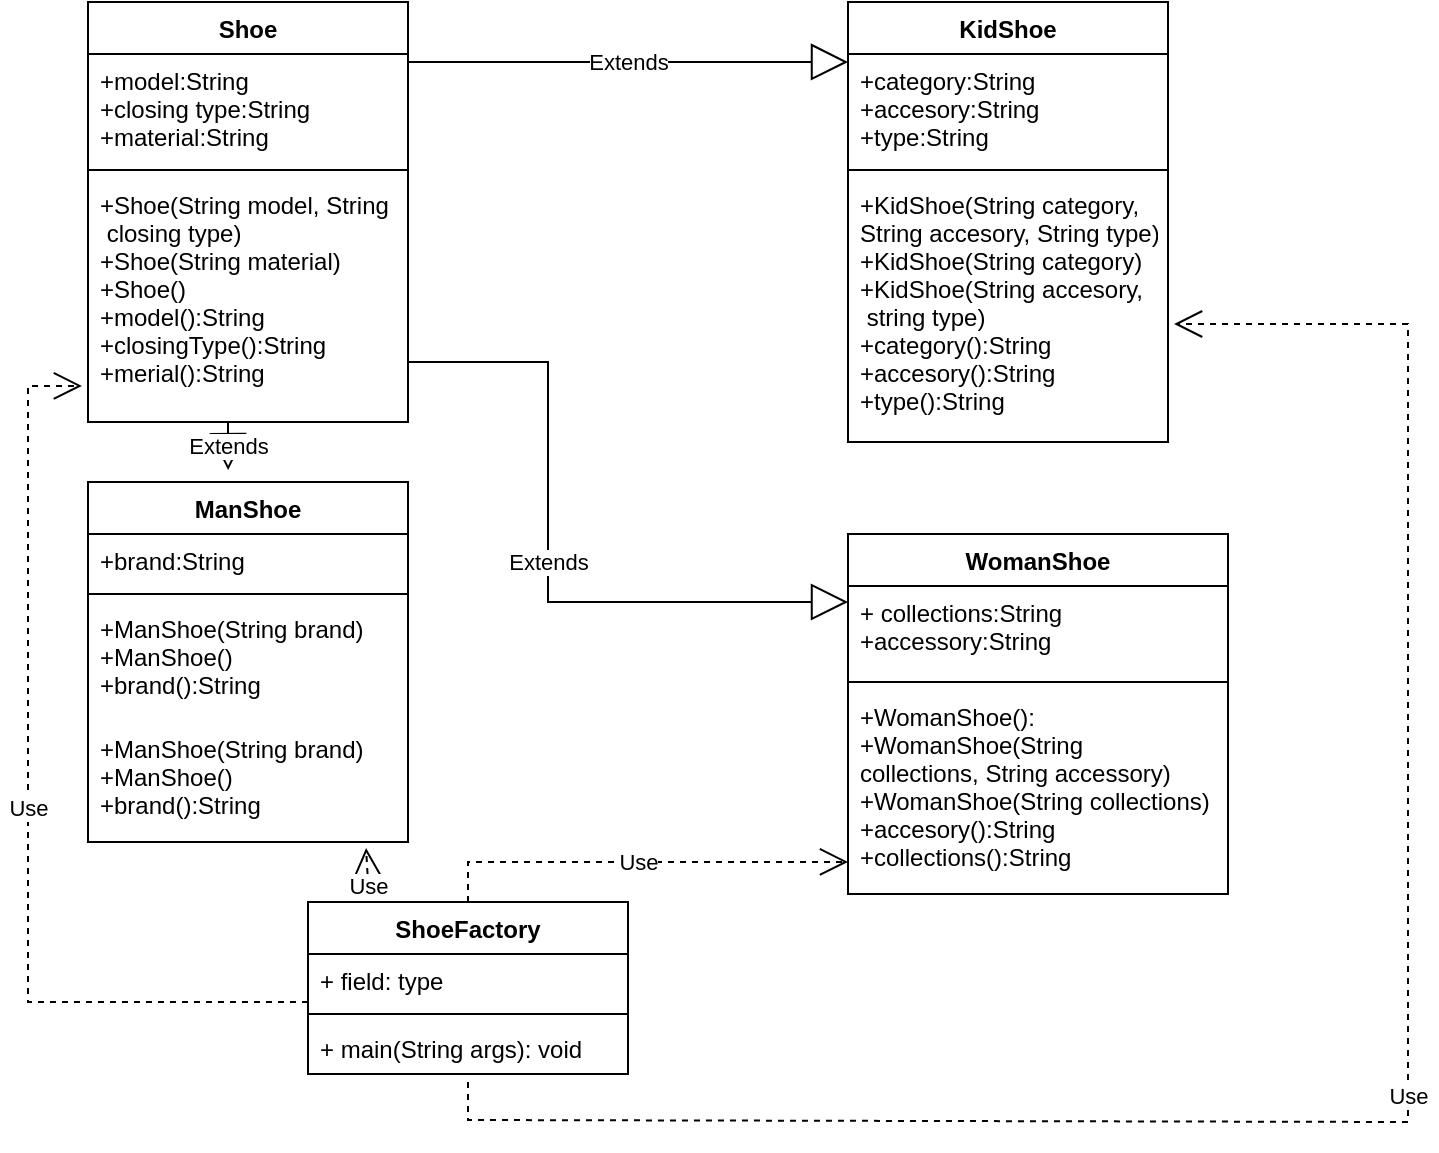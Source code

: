 <mxfile version="20.8.3" type="github"><diagram id="egJXykbIuKL15kQpMjIe" name="Pagina-1"><mxGraphModel dx="880" dy="-717" grid="1" gridSize="10" guides="1" tooltips="1" connect="1" arrows="1" fold="1" page="1" pageScale="1" pageWidth="827" pageHeight="1169" math="0" shadow="0"><root><mxCell id="0"/><mxCell id="1" parent="0"/><mxCell id="ZaRYi4Z9letfcux3Xog_-41" value="Shoe&#10;" style="swimlane;fontStyle=1;align=center;verticalAlign=top;childLayout=stackLayout;horizontal=1;startSize=26;horizontalStack=0;resizeParent=1;resizeParentMax=0;resizeLast=0;collapsible=1;marginBottom=0;" parent="1" vertex="1"><mxGeometry x="50" y="1200" width="160" height="210" as="geometry"/></mxCell><mxCell id="ZaRYi4Z9letfcux3Xog_-42" value="+model:String&#10;+closing type:String&#10;+material:String" style="text;strokeColor=none;fillColor=none;align=left;verticalAlign=top;spacingLeft=4;spacingRight=4;overflow=hidden;rotatable=0;points=[[0,0.5],[1,0.5]];portConstraint=eastwest;" parent="ZaRYi4Z9letfcux3Xog_-41" vertex="1"><mxGeometry y="26" width="160" height="54" as="geometry"/></mxCell><mxCell id="ZaRYi4Z9letfcux3Xog_-43" value="" style="line;strokeWidth=1;fillColor=none;align=left;verticalAlign=middle;spacingTop=-1;spacingLeft=3;spacingRight=3;rotatable=0;labelPosition=right;points=[];portConstraint=eastwest;strokeColor=inherit;" parent="ZaRYi4Z9letfcux3Xog_-41" vertex="1"><mxGeometry y="80" width="160" height="8" as="geometry"/></mxCell><mxCell id="ZaRYi4Z9letfcux3Xog_-44" value="+Shoe(String model, String&#10; closing type)&#10;+Shoe(String material)&#10;+Shoe()&#10;+model():String &#10;+closingType():String&#10;+merial():String&#10;" style="text;strokeColor=none;fillColor=none;align=left;verticalAlign=top;spacingLeft=4;spacingRight=4;overflow=hidden;rotatable=0;points=[[0,0.5],[1,0.5]];portConstraint=eastwest;" parent="ZaRYi4Z9letfcux3Xog_-41" vertex="1"><mxGeometry y="88" width="160" height="122" as="geometry"/></mxCell><mxCell id="ZaRYi4Z9letfcux3Xog_-45" value="KidShoe&#10;&#10;" style="swimlane;fontStyle=1;align=center;verticalAlign=top;childLayout=stackLayout;horizontal=1;startSize=26;horizontalStack=0;resizeParent=1;resizeParentMax=0;resizeLast=0;collapsible=1;marginBottom=0;" parent="1" vertex="1"><mxGeometry x="430" y="1200" width="160" height="220" as="geometry"/></mxCell><mxCell id="ZaRYi4Z9letfcux3Xog_-46" value="+category:String&#10;+accesory:String&#10;+type:String" style="text;strokeColor=none;fillColor=none;align=left;verticalAlign=top;spacingLeft=4;spacingRight=4;overflow=hidden;rotatable=0;points=[[0,0.5],[1,0.5]];portConstraint=eastwest;" parent="ZaRYi4Z9letfcux3Xog_-45" vertex="1"><mxGeometry y="26" width="160" height="54" as="geometry"/></mxCell><mxCell id="ZaRYi4Z9letfcux3Xog_-47" value="" style="line;strokeWidth=1;fillColor=none;align=left;verticalAlign=middle;spacingTop=-1;spacingLeft=3;spacingRight=3;rotatable=0;labelPosition=right;points=[];portConstraint=eastwest;strokeColor=inherit;" parent="ZaRYi4Z9letfcux3Xog_-45" vertex="1"><mxGeometry y="80" width="160" height="8" as="geometry"/></mxCell><mxCell id="ZaRYi4Z9letfcux3Xog_-48" value="+KidShoe(String category, &#10;String accesory, String type)&#10;+KidShoe(String category)&#10;+KidShoe(String accesory,&#10; string type)&#10;+category():String&#10;+accesory():String&#10;+type():String&#10;" style="text;strokeColor=none;fillColor=none;align=left;verticalAlign=top;spacingLeft=4;spacingRight=4;overflow=hidden;rotatable=0;points=[[0,0.5],[1,0.5]];portConstraint=eastwest;" parent="ZaRYi4Z9letfcux3Xog_-45" vertex="1"><mxGeometry y="88" width="160" height="132" as="geometry"/></mxCell><mxCell id="ZaRYi4Z9letfcux3Xog_-49" value="ManShoe" style="swimlane;fontStyle=1;align=center;verticalAlign=top;childLayout=stackLayout;horizontal=1;startSize=26;horizontalStack=0;resizeParent=1;resizeParentMax=0;resizeLast=0;collapsible=1;marginBottom=0;" parent="1" vertex="1"><mxGeometry x="50" y="1440" width="160" height="180" as="geometry"/></mxCell><mxCell id="ZaRYi4Z9letfcux3Xog_-50" value="+brand:String" style="text;strokeColor=none;fillColor=none;align=left;verticalAlign=top;spacingLeft=4;spacingRight=4;overflow=hidden;rotatable=0;points=[[0,0.5],[1,0.5]];portConstraint=eastwest;" parent="ZaRYi4Z9letfcux3Xog_-49" vertex="1"><mxGeometry y="26" width="160" height="26" as="geometry"/></mxCell><mxCell id="ZaRYi4Z9letfcux3Xog_-51" value="" style="line;strokeWidth=1;fillColor=none;align=left;verticalAlign=middle;spacingTop=-1;spacingLeft=3;spacingRight=3;rotatable=0;labelPosition=right;points=[];portConstraint=eastwest;strokeColor=inherit;" parent="ZaRYi4Z9letfcux3Xog_-49" vertex="1"><mxGeometry y="52" width="160" height="8" as="geometry"/></mxCell><mxCell id="sbkwlmB6r_l08LOhJ8SL-11" value="+ManShoe(String brand)&#10;+ManShoe()&#10;+brand():String" style="text;strokeColor=none;fillColor=none;align=left;verticalAlign=top;spacingLeft=4;spacingRight=4;overflow=hidden;rotatable=0;points=[[0,0.5],[1,0.5]];portConstraint=eastwest;" vertex="1" parent="ZaRYi4Z9letfcux3Xog_-49"><mxGeometry y="60" width="160" height="60" as="geometry"/></mxCell><mxCell id="ZaRYi4Z9letfcux3Xog_-52" value="+ManShoe(String brand)&#10;+ManShoe()&#10;+brand():String" style="text;strokeColor=none;fillColor=none;align=left;verticalAlign=top;spacingLeft=4;spacingRight=4;overflow=hidden;rotatable=0;points=[[0,0.5],[1,0.5]];portConstraint=eastwest;" parent="ZaRYi4Z9letfcux3Xog_-49" vertex="1"><mxGeometry y="120" width="160" height="60" as="geometry"/></mxCell><mxCell id="ZaRYi4Z9letfcux3Xog_-58" value="WomanShoe" style="swimlane;fontStyle=1;align=center;verticalAlign=top;childLayout=stackLayout;horizontal=1;startSize=26;horizontalStack=0;resizeParent=1;resizeParentMax=0;resizeLast=0;collapsible=1;marginBottom=0;" parent="1" vertex="1"><mxGeometry x="430" y="1466" width="190" height="180" as="geometry"/></mxCell><mxCell id="ZaRYi4Z9letfcux3Xog_-59" value="+ collections:String&#10;+accessory:String" style="text;strokeColor=none;fillColor=none;align=left;verticalAlign=top;spacingLeft=4;spacingRight=4;overflow=hidden;rotatable=0;points=[[0,0.5],[1,0.5]];portConstraint=eastwest;" parent="ZaRYi4Z9letfcux3Xog_-58" vertex="1"><mxGeometry y="26" width="190" height="44" as="geometry"/></mxCell><mxCell id="ZaRYi4Z9letfcux3Xog_-60" value="" style="line;strokeWidth=1;fillColor=none;align=left;verticalAlign=middle;spacingTop=-1;spacingLeft=3;spacingRight=3;rotatable=0;labelPosition=right;points=[];portConstraint=eastwest;strokeColor=inherit;" parent="ZaRYi4Z9letfcux3Xog_-58" vertex="1"><mxGeometry y="70" width="190" height="8" as="geometry"/></mxCell><mxCell id="ZaRYi4Z9letfcux3Xog_-61" value="+WomanShoe():&#10;+WomanShoe(String &#10;collections, String accessory)&#10;+WomanShoe(String collections)&#10;+accesory():String&#10;+collections():String&#10;&#10;" style="text;strokeColor=none;fillColor=none;align=left;verticalAlign=top;spacingLeft=4;spacingRight=4;overflow=hidden;rotatable=0;points=[[0,0.5],[1,0.5]];portConstraint=eastwest;" parent="ZaRYi4Z9letfcux3Xog_-58" vertex="1"><mxGeometry y="78" width="190" height="102" as="geometry"/></mxCell><mxCell id="ZaRYi4Z9letfcux3Xog_-62" value="Extends" style="endArrow=block;endSize=16;endFill=0;html=1;rounded=0;entryX=0;entryY=0.074;entryDx=0;entryDy=0;entryPerimeter=0;" parent="1" target="ZaRYi4Z9letfcux3Xog_-46" edge="1"><mxGeometry width="160" relative="1" as="geometry"><mxPoint x="210" y="1230" as="sourcePoint"/><mxPoint x="370" y="1230" as="targetPoint"/></mxGeometry></mxCell><mxCell id="ZaRYi4Z9letfcux3Xog_-63" value="Extends" style="endArrow=block;endSize=16;endFill=0;html=1;rounded=0;entryX=0.438;entryY=-0.033;entryDx=0;entryDy=0;entryPerimeter=0;" parent="1" target="ZaRYi4Z9letfcux3Xog_-49" edge="1"><mxGeometry width="160" relative="1" as="geometry"><mxPoint x="120" y="1410" as="sourcePoint"/><mxPoint x="490" y="1380" as="targetPoint"/><Array as="points"><mxPoint x="120" y="1410"/></Array></mxGeometry></mxCell><mxCell id="ZaRYi4Z9letfcux3Xog_-64" value="Extends" style="endArrow=block;endSize=16;endFill=0;html=1;rounded=0;" parent="1" edge="1"><mxGeometry width="160" relative="1" as="geometry"><mxPoint x="210" y="1380" as="sourcePoint"/><mxPoint x="430" y="1500" as="targetPoint"/><Array as="points"><mxPoint x="210" y="1380"/><mxPoint x="280" y="1380"/><mxPoint x="280" y="1500"/><mxPoint x="400" y="1500"/></Array></mxGeometry></mxCell><mxCell id="sbkwlmB6r_l08LOhJ8SL-1" value="ShoeFactory" style="swimlane;fontStyle=1;align=center;verticalAlign=top;childLayout=stackLayout;horizontal=1;startSize=26;horizontalStack=0;resizeParent=1;resizeParentMax=0;resizeLast=0;collapsible=1;marginBottom=0;" vertex="1" parent="1"><mxGeometry x="160" y="1650" width="160" height="86" as="geometry"/></mxCell><mxCell id="sbkwlmB6r_l08LOhJ8SL-2" value="+ field: type" style="text;strokeColor=none;fillColor=none;align=left;verticalAlign=top;spacingLeft=4;spacingRight=4;overflow=hidden;rotatable=0;points=[[0,0.5],[1,0.5]];portConstraint=eastwest;" vertex="1" parent="sbkwlmB6r_l08LOhJ8SL-1"><mxGeometry y="26" width="160" height="26" as="geometry"/></mxCell><mxCell id="sbkwlmB6r_l08LOhJ8SL-3" value="" style="line;strokeWidth=1;fillColor=none;align=left;verticalAlign=middle;spacingTop=-1;spacingLeft=3;spacingRight=3;rotatable=0;labelPosition=right;points=[];portConstraint=eastwest;strokeColor=inherit;" vertex="1" parent="sbkwlmB6r_l08LOhJ8SL-1"><mxGeometry y="52" width="160" height="8" as="geometry"/></mxCell><mxCell id="sbkwlmB6r_l08LOhJ8SL-4" value="+ main(String args): void" style="text;strokeColor=none;fillColor=none;align=left;verticalAlign=top;spacingLeft=4;spacingRight=4;overflow=hidden;rotatable=0;points=[[0,0.5],[1,0.5]];portConstraint=eastwest;" vertex="1" parent="sbkwlmB6r_l08LOhJ8SL-1"><mxGeometry y="60" width="160" height="26" as="geometry"/></mxCell><mxCell id="sbkwlmB6r_l08LOhJ8SL-6" value="Use" style="endArrow=open;endSize=12;dashed=1;html=1;rounded=0;entryX=0;entryY=0.843;entryDx=0;entryDy=0;entryPerimeter=0;exitX=0.5;exitY=0;exitDx=0;exitDy=0;" edge="1" parent="1" source="sbkwlmB6r_l08LOhJ8SL-1" target="ZaRYi4Z9letfcux3Xog_-61"><mxGeometry width="160" relative="1" as="geometry"><mxPoint x="240" y="1638" as="sourcePoint"/><mxPoint x="240" y="1640" as="targetPoint"/><Array as="points"><mxPoint x="240" y="1630"/></Array></mxGeometry></mxCell><mxCell id="sbkwlmB6r_l08LOhJ8SL-8" value="Use" style="endArrow=open;endSize=12;dashed=1;html=1;rounded=0;exitX=0.5;exitY=1.192;exitDx=0;exitDy=0;exitPerimeter=0;entryX=1.019;entryY=0.553;entryDx=0;entryDy=0;entryPerimeter=0;" edge="1" parent="1" target="ZaRYi4Z9letfcux3Xog_-48"><mxGeometry width="160" relative="1" as="geometry"><mxPoint x="240" y="1739.992" as="sourcePoint"/><mxPoint x="710" y="1520" as="targetPoint"/><Array as="points"><mxPoint x="240" y="1759"/><mxPoint x="710" y="1760"/><mxPoint x="710" y="1361"/></Array></mxGeometry></mxCell><mxCell id="sbkwlmB6r_l08LOhJ8SL-9" value="Use" style="endArrow=open;endSize=12;dashed=1;html=1;rounded=0;entryX=0.869;entryY=1.05;entryDx=0;entryDy=0;entryPerimeter=0;" edge="1" parent="1" target="ZaRYi4Z9letfcux3Xog_-52"><mxGeometry width="160" relative="1" as="geometry"><mxPoint x="190" y="1640" as="sourcePoint"/><mxPoint x="190" y="1570" as="targetPoint"/><Array as="points"><mxPoint x="190" y="1650"/><mxPoint x="190" y="1640"/></Array></mxGeometry></mxCell><mxCell id="sbkwlmB6r_l08LOhJ8SL-10" value="Use" style="endArrow=open;endSize=12;dashed=1;html=1;rounded=0;entryX=-0.019;entryY=0.852;entryDx=0;entryDy=0;entryPerimeter=0;" edge="1" parent="1" target="ZaRYi4Z9letfcux3Xog_-44"><mxGeometry width="160" relative="1" as="geometry"><mxPoint x="160" y="1700" as="sourcePoint"/><mxPoint x="20" y="1400" as="targetPoint"/><Array as="points"><mxPoint x="160" y="1700"/><mxPoint x="20" y="1700"/><mxPoint x="20" y="1392"/></Array></mxGeometry></mxCell></root></mxGraphModel></diagram></mxfile>